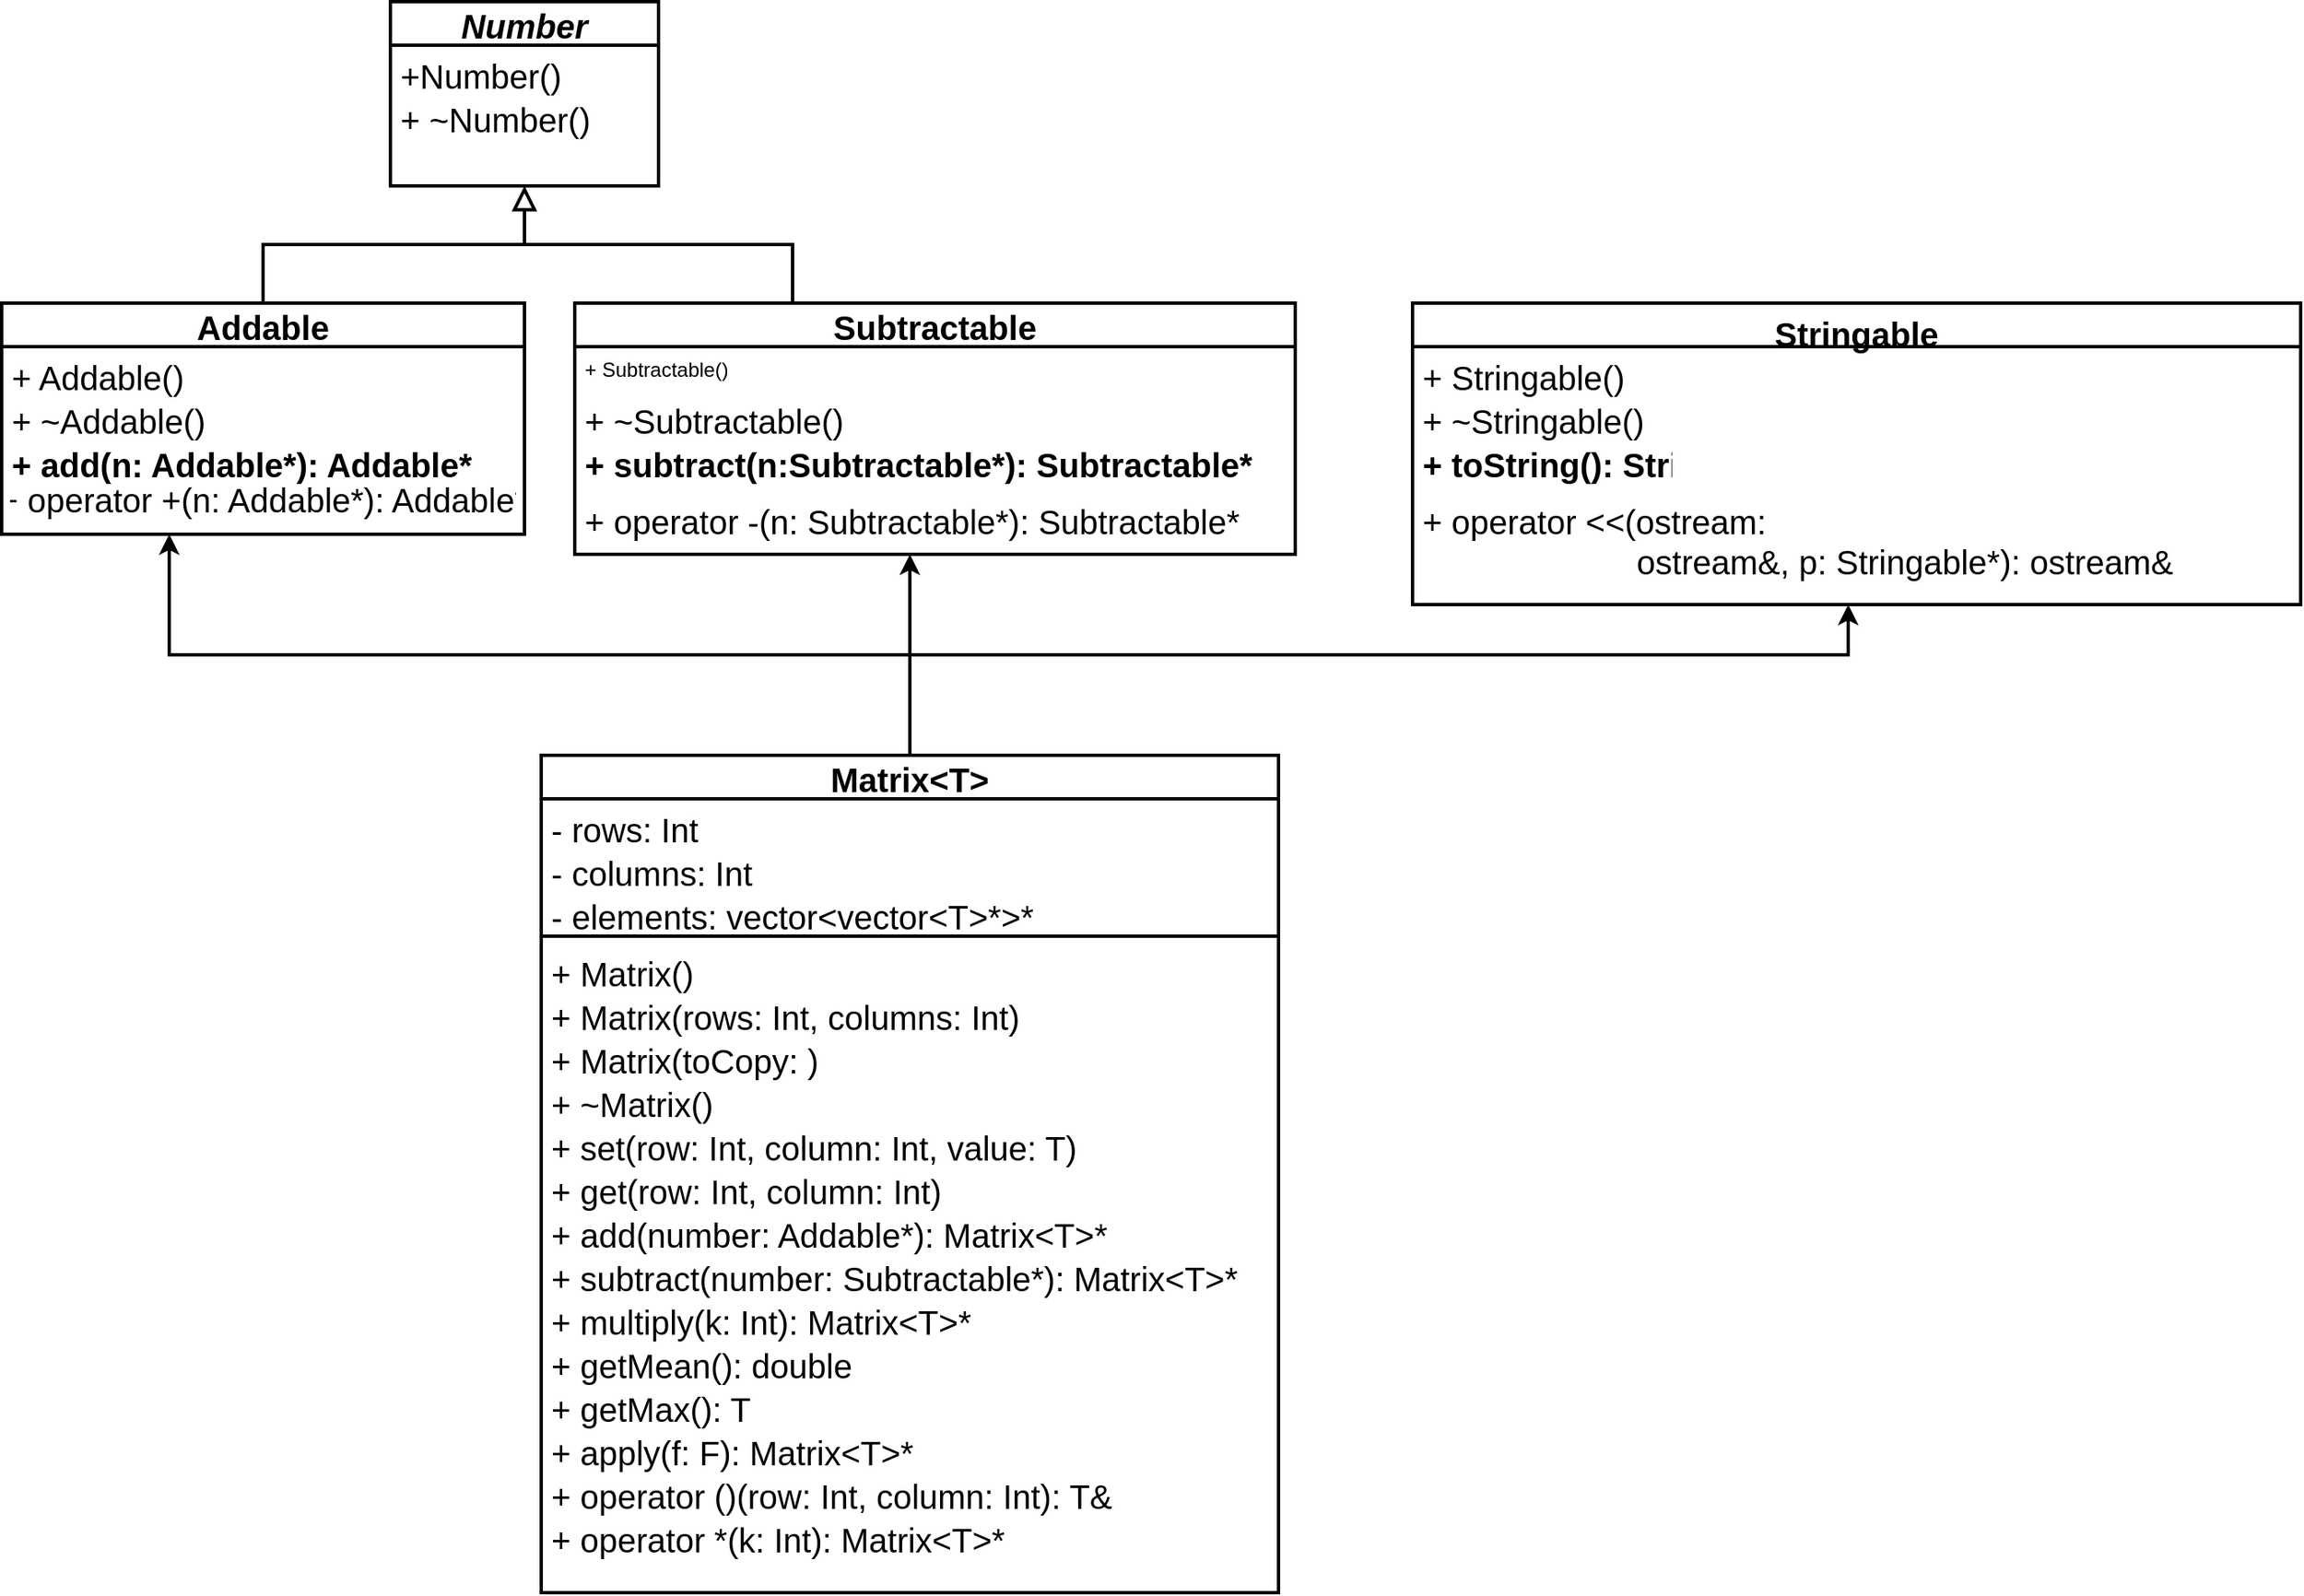<mxfile version="12.8.4" type="device"><diagram id="C5RBs43oDa-KdzZeNtuy" name="Page-1"><mxGraphModel dx="1021" dy="541" grid="1" gridSize="10" guides="1" tooltips="1" connect="1" arrows="1" fold="1" page="1" pageScale="1" pageWidth="827" pageHeight="1169" math="0" shadow="0"><root><mxCell id="WIyWlLk6GJQsqaUBKTNV-0"/><mxCell id="WIyWlLk6GJQsqaUBKTNV-1" parent="WIyWlLk6GJQsqaUBKTNV-0"/><mxCell id="zkfFHV4jXpPFQw0GAbJ--0" value="Number" style="swimlane;fontStyle=3;align=center;verticalAlign=middle;childLayout=stackLayout;horizontal=1;startSize=26;horizontalStack=0;resizeParent=1;resizeLast=0;collapsible=1;marginBottom=0;rounded=0;shadow=0;strokeWidth=2;spacing=2;fontSize=20;" parent="WIyWlLk6GJQsqaUBKTNV-1" vertex="1"><mxGeometry x="250" y="10" width="160" height="110" as="geometry"><mxRectangle x="230" y="140" width="160" height="26" as="alternateBounds"/></mxGeometry></mxCell><mxCell id="zkfFHV4jXpPFQw0GAbJ--1" value="+Number()&#10;" style="text;align=left;verticalAlign=top;spacingLeft=4;spacingRight=4;overflow=hidden;rotatable=0;points=[[0,0.5],[1,0.5]];portConstraint=eastwest;strokeWidth=2;spacing=2;fontSize=20;" parent="zkfFHV4jXpPFQw0GAbJ--0" vertex="1"><mxGeometry y="26" width="160" height="26" as="geometry"/></mxCell><mxCell id="zkfFHV4jXpPFQw0GAbJ--2" value="+ ~Number()" style="text;align=left;verticalAlign=top;spacingLeft=4;spacingRight=4;overflow=hidden;rotatable=0;points=[[0,0.5],[1,0.5]];portConstraint=eastwest;rounded=0;shadow=0;html=0;strokeWidth=2;spacing=2;fontSize=20;" parent="zkfFHV4jXpPFQw0GAbJ--0" vertex="1"><mxGeometry y="52" width="160" height="26" as="geometry"/></mxCell><mxCell id="zkfFHV4jXpPFQw0GAbJ--6" value="Addable" style="swimlane;fontStyle=1;align=center;verticalAlign=middle;childLayout=stackLayout;horizontal=1;startSize=26;horizontalStack=0;resizeParent=1;resizeLast=0;collapsible=1;marginBottom=0;rounded=0;shadow=0;strokeWidth=2;spacing=2;fontSize=20;" parent="WIyWlLk6GJQsqaUBKTNV-1" vertex="1"><mxGeometry x="18" y="190" width="312" height="138" as="geometry"><mxRectangle x="130" y="380" width="160" height="26" as="alternateBounds"/></mxGeometry></mxCell><mxCell id="zkfFHV4jXpPFQw0GAbJ--7" value="+ Addable()" style="text;align=left;verticalAlign=top;spacingLeft=4;spacingRight=4;overflow=hidden;rotatable=0;points=[[0,0.5],[1,0.5]];portConstraint=eastwest;strokeWidth=2;spacing=2;fontSize=20;" parent="zkfFHV4jXpPFQw0GAbJ--6" vertex="1"><mxGeometry y="26" width="312" height="26" as="geometry"/></mxCell><mxCell id="zkfFHV4jXpPFQw0GAbJ--8" value="+ ~Addable()" style="text;align=left;verticalAlign=top;spacingLeft=4;spacingRight=4;overflow=hidden;rotatable=0;points=[[0,0.5],[1,0.5]];portConstraint=eastwest;rounded=0;shadow=0;html=0;strokeWidth=2;spacing=2;fontSize=20;" parent="zkfFHV4jXpPFQw0GAbJ--6" vertex="1"><mxGeometry y="52" width="312" height="26" as="geometry"/></mxCell><mxCell id="ZdloLDsFG2C8o8WSBBAe-21" value="+ add(n: Addable*): Addable*" style="text;align=left;verticalAlign=top;spacingLeft=4;spacingRight=4;overflow=hidden;rotatable=0;points=[[0,0.5],[1,0.5]];portConstraint=eastwest;rounded=0;shadow=0;html=0;fontStyle=1;strokeWidth=2;spacing=2;fontSize=20;" vertex="1" parent="zkfFHV4jXpPFQw0GAbJ--6"><mxGeometry y="78" width="312" height="26" as="geometry"/></mxCell><mxCell id="ZdloLDsFG2C8o8WSBBAe-22" value="+ operator +(n: Addable*): Addable*&#10;" style="text;align=center;verticalAlign=middle;spacingLeft=4;spacingRight=4;overflow=hidden;rotatable=0;points=[[0,0.5],[1,0.5]];portConstraint=eastwest;rounded=0;shadow=0;html=0;strokeWidth=2;spacing=2;fontSize=20;" vertex="1" parent="zkfFHV4jXpPFQw0GAbJ--6"><mxGeometry y="104" width="312" height="26" as="geometry"/></mxCell><mxCell id="zkfFHV4jXpPFQw0GAbJ--12" value="" style="endArrow=block;endSize=10;endFill=0;shadow=0;strokeWidth=2;rounded=0;edgeStyle=elbowEdgeStyle;elbow=vertical;spacing=2;fontSize=20;" parent="WIyWlLk6GJQsqaUBKTNV-1" source="zkfFHV4jXpPFQw0GAbJ--6" target="zkfFHV4jXpPFQw0GAbJ--0" edge="1"><mxGeometry width="160" relative="1" as="geometry"><mxPoint x="161" y="203" as="sourcePoint"/><mxPoint x="161" y="203" as="targetPoint"/></mxGeometry></mxCell><mxCell id="ZdloLDsFG2C8o8WSBBAe-1" value="Stringable" style="swimlane;fontStyle=1;align=center;verticalAlign=top;childLayout=stackLayout;horizontal=1;startSize=26;horizontalStack=0;resizeParent=1;resizeLast=0;collapsible=1;marginBottom=0;rounded=0;shadow=0;strokeWidth=2;spacing=2;fontSize=20;" vertex="1" parent="WIyWlLk6GJQsqaUBKTNV-1"><mxGeometry x="860" y="190" width="530" height="180" as="geometry"><mxRectangle x="340" y="380" width="170" height="26" as="alternateBounds"/></mxGeometry></mxCell><mxCell id="ZdloLDsFG2C8o8WSBBAe-2" value="+ Stringable()&#10;" style="text;align=left;verticalAlign=top;spacingLeft=4;spacingRight=4;overflow=hidden;rotatable=0;points=[[0,0.5],[1,0.5]];portConstraint=eastwest;strokeWidth=2;spacing=2;fontSize=20;" vertex="1" parent="ZdloLDsFG2C8o8WSBBAe-1"><mxGeometry y="26" width="530" height="26" as="geometry"/></mxCell><mxCell id="ZdloLDsFG2C8o8WSBBAe-4" value="+ ~Stringable()&#10;" style="text;align=left;verticalAlign=top;spacingLeft=4;spacingRight=4;overflow=hidden;rotatable=0;points=[[0,0.5],[1,0.5]];portConstraint=eastwest;strokeWidth=2;spacing=2;fontSize=20;" vertex="1" parent="ZdloLDsFG2C8o8WSBBAe-1"><mxGeometry y="52" width="530" height="26" as="geometry"/></mxCell><mxCell id="ZdloLDsFG2C8o8WSBBAe-13" value="" style="group;strokeWidth=2;spacing=2;fontSize=20;" vertex="1" connectable="0" parent="ZdloLDsFG2C8o8WSBBAe-1"><mxGeometry y="78" width="530" height="34" as="geometry"/></mxCell><mxCell id="ZdloLDsFG2C8o8WSBBAe-14" value="+ toString(): String" style="text;align=left;verticalAlign=top;spacingLeft=4;spacingRight=4;overflow=hidden;rotatable=0;points=[[0,0.5],[1,0.5]];portConstraint=eastwest;fontStyle=1;strokeWidth=2;spacing=2;fontSize=20;" vertex="1" parent="ZdloLDsFG2C8o8WSBBAe-13"><mxGeometry width="160" height="26" as="geometry"/></mxCell><mxCell id="ZdloLDsFG2C8o8WSBBAe-17" value="+ operator &lt;&lt;(ostream:&#10;                       ostream&amp;, p: Stringable*): ostream&amp;&#10;" style="text;align=left;verticalAlign=top;spacingLeft=4;spacingRight=4;overflow=hidden;rotatable=0;points=[[0,0.5],[1,0.5]];portConstraint=eastwest;strokeWidth=2;spacing=2;fontSize=20;" vertex="1" parent="ZdloLDsFG2C8o8WSBBAe-1"><mxGeometry y="112" width="530" height="58" as="geometry"/></mxCell><mxCell id="ZdloLDsFG2C8o8WSBBAe-59" style="edgeStyle=orthogonalEdgeStyle;rounded=0;orthogonalLoop=1;jettySize=auto;html=1;exitX=0.5;exitY=0;exitDx=0;exitDy=0;strokeWidth=2;fontSize=20;strokeColor=#000000;startArrow=none;startFill=0;endArrow=none;endFill=0;" edge="1" parent="WIyWlLk6GJQsqaUBKTNV-1" source="ZdloLDsFG2C8o8WSBBAe-28"><mxGeometry relative="1" as="geometry"><mxPoint x="330" y="150" as="targetPoint"/><Array as="points"><mxPoint x="490" y="155"/><mxPoint x="330" y="155"/></Array></mxGeometry></mxCell><mxCell id="ZdloLDsFG2C8o8WSBBAe-28" value="Subtractable" style="swimlane;fontStyle=1;align=center;verticalAlign=middle;childLayout=stackLayout;horizontal=1;startSize=26;horizontalStack=0;resizeParent=1;resizeLast=0;collapsible=1;marginBottom=0;rounded=0;shadow=0;strokeWidth=2;spacing=2;fontSize=20;" vertex="1" parent="WIyWlLk6GJQsqaUBKTNV-1"><mxGeometry x="360" y="190" width="430" height="150" as="geometry"><mxRectangle x="130" y="380" width="160" height="26" as="alternateBounds"/></mxGeometry></mxCell><mxCell id="ZdloLDsFG2C8o8WSBBAe-29" value="+ Subtractable()" style="text;align=left;verticalAlign=top;spacingLeft=4;spacingRight=4;overflow=hidden;rotatable=0;points=[[0,0.5],[1,0.5]];portConstraint=eastwest;fontStyle=0;strokeWidth=2;" vertex="1" parent="ZdloLDsFG2C8o8WSBBAe-28"><mxGeometry y="26" width="430" height="26" as="geometry"/></mxCell><mxCell id="ZdloLDsFG2C8o8WSBBAe-30" value="+ ~Subtractable()" style="text;align=left;verticalAlign=top;spacingLeft=4;spacingRight=4;overflow=hidden;rotatable=0;points=[[0,0.5],[1,0.5]];portConstraint=eastwest;rounded=0;shadow=0;html=0;strokeWidth=2;spacing=2;fontSize=20;" vertex="1" parent="ZdloLDsFG2C8o8WSBBAe-28"><mxGeometry y="52" width="430" height="26" as="geometry"/></mxCell><mxCell id="ZdloLDsFG2C8o8WSBBAe-31" value="+ subtract(n:Subtractable*): Subtractable*" style="text;align=left;verticalAlign=top;spacingLeft=4;spacingRight=4;overflow=hidden;rotatable=0;points=[[0,0.5],[1,0.5]];portConstraint=eastwest;rounded=0;shadow=0;html=0;fontStyle=1;strokeWidth=2;spacing=2;fontSize=20;" vertex="1" parent="ZdloLDsFG2C8o8WSBBAe-28"><mxGeometry y="78" width="430" height="34" as="geometry"/></mxCell><mxCell id="ZdloLDsFG2C8o8WSBBAe-32" value="+ operator -(n: Subtractable*): Subtractable*&#10;" style="text;align=left;verticalAlign=top;spacingLeft=4;spacingRight=4;overflow=hidden;rotatable=0;points=[[0,0.5],[1,0.5]];portConstraint=eastwest;rounded=0;shadow=0;html=0;strokeWidth=2;spacing=2;fontSize=20;" vertex="1" parent="ZdloLDsFG2C8o8WSBBAe-28"><mxGeometry y="112" width="430" height="26" as="geometry"/></mxCell><mxCell id="ZdloLDsFG2C8o8WSBBAe-39" style="edgeStyle=orthogonalEdgeStyle;rounded=0;orthogonalLoop=1;jettySize=auto;html=1;exitX=0.5;exitY=0;exitDx=0;exitDy=0;strokeWidth=2;spacing=2;fontSize=20;" edge="1" parent="WIyWlLk6GJQsqaUBKTNV-1" source="ZdloLDsFG2C8o8WSBBAe-33"><mxGeometry relative="1" as="geometry"><mxPoint x="118" y="328" as="targetPoint"/><Array as="points"><mxPoint x="560" y="400"/><mxPoint x="118" y="400"/></Array></mxGeometry></mxCell><mxCell id="ZdloLDsFG2C8o8WSBBAe-67" style="edgeStyle=orthogonalEdgeStyle;rounded=0;orthogonalLoop=1;jettySize=auto;html=1;exitX=0.5;exitY=0;exitDx=0;exitDy=0;startArrow=none;startFill=0;endArrow=classic;endFill=1;strokeColor=#000000;strokeWidth=2;fontSize=20;" edge="1" parent="WIyWlLk6GJQsqaUBKTNV-1" source="ZdloLDsFG2C8o8WSBBAe-33"><mxGeometry relative="1" as="geometry"><mxPoint x="1120" y="370" as="targetPoint"/><Array as="points"><mxPoint x="560" y="400"/><mxPoint x="1120" y="400"/><mxPoint x="1120" y="370"/></Array></mxGeometry></mxCell><mxCell id="ZdloLDsFG2C8o8WSBBAe-71" style="edgeStyle=orthogonalEdgeStyle;rounded=0;orthogonalLoop=1;jettySize=auto;html=1;exitX=0.5;exitY=0;exitDx=0;exitDy=0;startArrow=none;startFill=0;endArrow=classic;endFill=1;strokeColor=#000000;strokeWidth=2;fontSize=20;" edge="1" parent="WIyWlLk6GJQsqaUBKTNV-1" source="ZdloLDsFG2C8o8WSBBAe-33"><mxGeometry relative="1" as="geometry"><mxPoint x="560.0" y="340" as="targetPoint"/></mxGeometry></mxCell><mxCell id="ZdloLDsFG2C8o8WSBBAe-33" value="Matrix&lt;T&gt;" style="swimlane;fontStyle=1;align=center;verticalAlign=middle;childLayout=stackLayout;horizontal=1;startSize=26;horizontalStack=0;resizeParent=1;resizeLast=0;collapsible=1;marginBottom=0;rounded=0;shadow=0;strokeWidth=2;spacing=2;fontSize=20;" vertex="1" parent="WIyWlLk6GJQsqaUBKTNV-1"><mxGeometry x="340" y="460" width="440" height="500" as="geometry"><mxRectangle x="340" y="380" width="170" height="26" as="alternateBounds"/></mxGeometry></mxCell><mxCell id="ZdloLDsFG2C8o8WSBBAe-34" value="- rows: Int" style="text;align=left;verticalAlign=top;spacingLeft=4;spacingRight=4;overflow=hidden;rotatable=0;points=[[0,0.5],[1,0.5]];portConstraint=eastwest;strokeWidth=2;spacing=2;fontSize=20;" vertex="1" parent="ZdloLDsFG2C8o8WSBBAe-33"><mxGeometry y="26" width="440" height="26" as="geometry"/></mxCell><mxCell id="ZdloLDsFG2C8o8WSBBAe-42" value="- columns: Int" style="text;align=left;verticalAlign=top;spacingLeft=4;spacingRight=4;overflow=hidden;rotatable=0;points=[[0,0.5],[1,0.5]];portConstraint=eastwest;strokeWidth=2;spacing=2;fontSize=20;" vertex="1" parent="ZdloLDsFG2C8o8WSBBAe-33"><mxGeometry y="52" width="440" height="26" as="geometry"/></mxCell><mxCell id="ZdloLDsFG2C8o8WSBBAe-43" value="- elements: vector&lt;vector&lt;T&gt;*&gt;*" style="text;align=left;verticalAlign=top;spacingLeft=4;spacingRight=4;overflow=hidden;rotatable=0;points=[[0,0.5],[1,0.5]];portConstraint=eastwest;strokeWidth=2;spacing=2;fontSize=20;" vertex="1" parent="ZdloLDsFG2C8o8WSBBAe-33"><mxGeometry y="78" width="440" height="26" as="geometry"/></mxCell><mxCell id="zkfFHV4jXpPFQw0GAbJ--4" value="" style="line;html=1;strokeWidth=2;align=left;verticalAlign=middle;spacingTop=-1;spacingLeft=3;spacingRight=3;rotatable=0;labelPosition=right;points=[];portConstraint=eastwest;spacing=2;fontSize=20;" parent="ZdloLDsFG2C8o8WSBBAe-33" vertex="1"><mxGeometry y="104" width="440" height="8" as="geometry"/></mxCell><mxCell id="ZdloLDsFG2C8o8WSBBAe-45" value="+ Matrix()&#10;" style="text;align=left;verticalAlign=top;spacingLeft=4;spacingRight=4;overflow=hidden;rotatable=0;points=[[0,0.5],[1,0.5]];portConstraint=eastwest;strokeWidth=2;spacing=2;fontSize=20;" vertex="1" parent="ZdloLDsFG2C8o8WSBBAe-33"><mxGeometry y="112" width="440" height="26" as="geometry"/></mxCell><mxCell id="ZdloLDsFG2C8o8WSBBAe-46" value="+ Matrix(rows: Int, columns: Int)&#10;&#10;" style="text;align=left;verticalAlign=top;spacingLeft=4;spacingRight=4;overflow=hidden;rotatable=0;points=[[0,0.5],[1,0.5]];portConstraint=eastwest;strokeWidth=2;spacing=2;fontSize=20;" vertex="1" parent="ZdloLDsFG2C8o8WSBBAe-33"><mxGeometry y="138" width="440" height="26" as="geometry"/></mxCell><mxCell id="ZdloLDsFG2C8o8WSBBAe-47" value="+ Matrix(toCopy: )&#10;&#10;" style="text;align=left;verticalAlign=top;spacingLeft=4;spacingRight=4;overflow=hidden;rotatable=0;points=[[0,0.5],[1,0.5]];portConstraint=eastwest;strokeWidth=2;spacing=2;fontSize=20;" vertex="1" parent="ZdloLDsFG2C8o8WSBBAe-33"><mxGeometry y="164" width="440" height="26" as="geometry"/></mxCell><mxCell id="ZdloLDsFG2C8o8WSBBAe-48" value="+ ~Matrix()&#10;&#10;&#10;" style="text;align=left;verticalAlign=top;spacingLeft=4;spacingRight=4;overflow=hidden;rotatable=0;points=[[0,0.5],[1,0.5]];portConstraint=eastwest;strokeWidth=2;spacing=2;fontSize=20;" vertex="1" parent="ZdloLDsFG2C8o8WSBBAe-33"><mxGeometry y="190" width="440" height="26" as="geometry"/></mxCell><mxCell id="ZdloLDsFG2C8o8WSBBAe-49" value="+ set(row: Int, column: Int, value: T)" style="text;align=left;verticalAlign=top;spacingLeft=4;spacingRight=4;overflow=hidden;rotatable=0;points=[[0,0.5],[1,0.5]];portConstraint=eastwest;strokeWidth=2;spacing=2;fontSize=20;" vertex="1" parent="ZdloLDsFG2C8o8WSBBAe-33"><mxGeometry y="216" width="440" height="26" as="geometry"/></mxCell><mxCell id="ZdloLDsFG2C8o8WSBBAe-50" value="+ get(row: Int, column: Int)" style="text;align=left;verticalAlign=top;spacingLeft=4;spacingRight=4;overflow=hidden;rotatable=0;points=[[0,0.5],[1,0.5]];portConstraint=eastwest;strokeWidth=2;spacing=2;fontSize=20;" vertex="1" parent="ZdloLDsFG2C8o8WSBBAe-33"><mxGeometry y="242" width="440" height="26" as="geometry"/></mxCell><mxCell id="ZdloLDsFG2C8o8WSBBAe-51" value="+ add(number: Addable*): Matrix&lt;T&gt;*" style="text;align=left;verticalAlign=top;spacingLeft=4;spacingRight=4;overflow=hidden;rotatable=0;points=[[0,0.5],[1,0.5]];portConstraint=eastwest;strokeWidth=2;spacing=2;fontSize=20;" vertex="1" parent="ZdloLDsFG2C8o8WSBBAe-33"><mxGeometry y="268" width="440" height="26" as="geometry"/></mxCell><mxCell id="ZdloLDsFG2C8o8WSBBAe-52" value="+ subtract(number: Subtractable*): Matrix&lt;T&gt;*" style="text;align=left;verticalAlign=top;spacingLeft=4;spacingRight=4;overflow=hidden;rotatable=0;points=[[0,0.5],[1,0.5]];portConstraint=eastwest;strokeWidth=2;spacing=2;fontSize=20;" vertex="1" parent="ZdloLDsFG2C8o8WSBBAe-33"><mxGeometry y="294" width="440" height="26" as="geometry"/></mxCell><mxCell id="ZdloLDsFG2C8o8WSBBAe-53" value="+ multiply(k: Int): Matrix&lt;T&gt;*" style="text;align=left;verticalAlign=top;spacingLeft=4;spacingRight=4;overflow=hidden;rotatable=0;points=[[0,0.5],[1,0.5]];portConstraint=eastwest;strokeWidth=2;spacing=2;fontSize=20;" vertex="1" parent="ZdloLDsFG2C8o8WSBBAe-33"><mxGeometry y="320" width="440" height="26" as="geometry"/></mxCell><mxCell id="ZdloLDsFG2C8o8WSBBAe-54" value="+ getMean(): double" style="text;align=left;verticalAlign=top;spacingLeft=4;spacingRight=4;overflow=hidden;rotatable=0;points=[[0,0.5],[1,0.5]];portConstraint=eastwest;strokeWidth=2;spacing=2;fontSize=20;" vertex="1" parent="ZdloLDsFG2C8o8WSBBAe-33"><mxGeometry y="346" width="440" height="26" as="geometry"/></mxCell><mxCell id="ZdloLDsFG2C8o8WSBBAe-55" value="+ getMax(): T&#10;" style="text;align=left;verticalAlign=top;spacingLeft=4;spacingRight=4;overflow=hidden;rotatable=0;points=[[0,0.5],[1,0.5]];portConstraint=eastwest;strokeWidth=2;spacing=2;fontSize=20;" vertex="1" parent="ZdloLDsFG2C8o8WSBBAe-33"><mxGeometry y="372" width="440" height="26" as="geometry"/></mxCell><mxCell id="ZdloLDsFG2C8o8WSBBAe-56" value="+ apply(f: F): Matrix&lt;T&gt;*" style="text;align=left;verticalAlign=top;spacingLeft=4;spacingRight=4;overflow=hidden;rotatable=0;points=[[0,0.5],[1,0.5]];portConstraint=eastwest;strokeWidth=2;spacing=2;fontSize=20;" vertex="1" parent="ZdloLDsFG2C8o8WSBBAe-33"><mxGeometry y="398" width="440" height="26" as="geometry"/></mxCell><mxCell id="ZdloLDsFG2C8o8WSBBAe-57" value="+ operator ()(row: Int, column: Int): T&amp;" style="text;align=left;verticalAlign=top;spacingLeft=4;spacingRight=4;overflow=hidden;rotatable=0;points=[[0,0.5],[1,0.5]];portConstraint=eastwest;strokeWidth=2;spacing=2;fontSize=20;" vertex="1" parent="ZdloLDsFG2C8o8WSBBAe-33"><mxGeometry y="424" width="440" height="26" as="geometry"/></mxCell><mxCell id="ZdloLDsFG2C8o8WSBBAe-58" value="+ operator *(k: Int): Matrix&lt;T&gt;*" style="text;align=left;verticalAlign=top;spacingLeft=4;spacingRight=4;overflow=hidden;rotatable=0;points=[[0,0.5],[1,0.5]];portConstraint=eastwest;strokeWidth=2;spacing=2;fontSize=20;" vertex="1" parent="ZdloLDsFG2C8o8WSBBAe-33"><mxGeometry y="450" width="440" height="26" as="geometry"/></mxCell></root></mxGraphModel></diagram></mxfile>